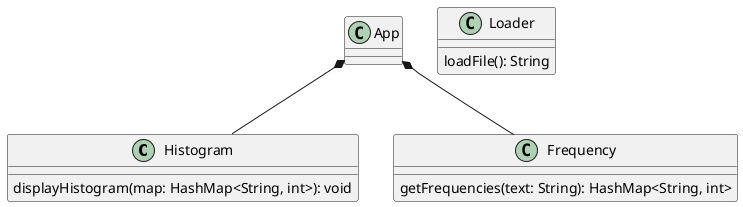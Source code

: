 @startuml
'https://plantuml.com/class-diagram

class Histogram {
    displayHistogram(map: HashMap<String, int>): void
}

class Frequency {
    getFrequencies(text: String): HashMap<String, int>
}

class Loader {
    loadFile(): String
}

class App {

}

App *-- Histogram
App *-- Frequency

@enduml
